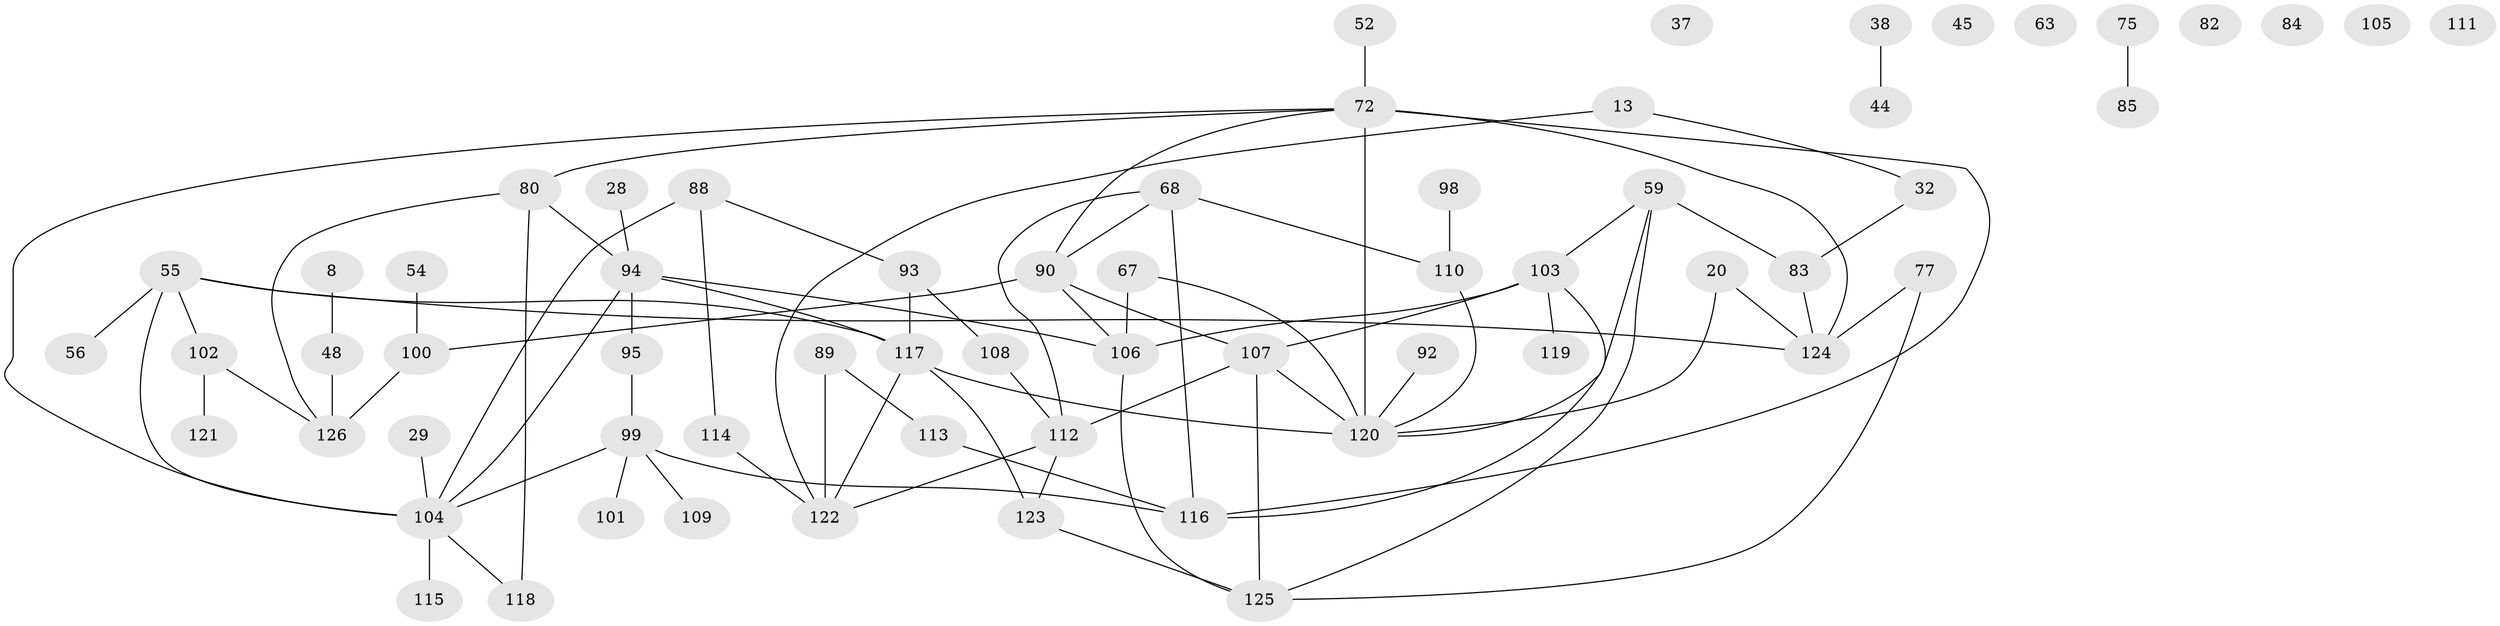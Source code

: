// original degree distribution, {2: 0.2698412698412698, 3: 0.23809523809523808, 4: 0.1111111111111111, 1: 0.21428571428571427, 5: 0.0873015873015873, 0: 0.05555555555555555, 8: 0.007936507936507936, 6: 0.015873015873015872}
// Generated by graph-tools (version 1.1) at 2025/40/03/09/25 04:40:36]
// undirected, 63 vertices, 84 edges
graph export_dot {
graph [start="1"]
  node [color=gray90,style=filled];
  8;
  13;
  20;
  28;
  29;
  32;
  37;
  38;
  44;
  45;
  48;
  52;
  54;
  55;
  56;
  59 [super="+50"];
  63;
  67;
  68 [super="+17+23"];
  72 [super="+30"];
  75;
  77;
  80 [super="+49"];
  82;
  83;
  84;
  85;
  88 [super="+74"];
  89;
  90 [super="+7"];
  92;
  93 [super="+40"];
  94 [super="+91"];
  95 [super="+46"];
  98;
  99 [super="+76"];
  100 [super="+35"];
  101;
  102;
  103 [super="+71"];
  104 [super="+51+96"];
  105;
  106 [super="+5+18+43+70+87"];
  107;
  108;
  109;
  110 [super="+2"];
  111;
  112 [super="+15+27+47+86"];
  113 [super="+61"];
  114 [super="+97+66+62"];
  115;
  116 [super="+81+78"];
  117 [super="+19+21+31+65"];
  118;
  119;
  120 [super="+33+73"];
  121;
  122 [super="+22+79"];
  123 [super="+14"];
  124 [super="+58"];
  125 [super="+60+69"];
  126;
  8 -- 48;
  13 -- 32;
  13 -- 122;
  20 -- 124;
  20 -- 120;
  28 -- 94;
  29 -- 104;
  32 -- 83;
  38 -- 44;
  48 -- 126;
  52 -- 72;
  54 -- 100;
  55 -- 56;
  55 -- 102;
  55 -- 104 [weight=3];
  55 -- 117 [weight=2];
  55 -- 124;
  59 -- 83 [weight=2];
  59 -- 103;
  59 -- 120;
  59 -- 125;
  67 -- 120;
  67 -- 106;
  68 -- 90 [weight=2];
  68 -- 110;
  68 -- 112;
  68 -- 116 [weight=2];
  72 -- 90;
  72 -- 124;
  72 -- 80;
  72 -- 120 [weight=2];
  72 -- 104;
  72 -- 116;
  75 -- 85;
  77 -- 124;
  77 -- 125;
  80 -- 118;
  80 -- 126;
  80 -- 94;
  83 -- 124 [weight=2];
  88 -- 104;
  88 -- 114;
  88 -- 93;
  89 -- 113;
  89 -- 122;
  90 -- 107;
  90 -- 100;
  90 -- 106;
  92 -- 120;
  93 -- 108;
  93 -- 117;
  94 -- 95;
  94 -- 117;
  94 -- 104 [weight=2];
  94 -- 106;
  95 -- 99;
  98 -- 110;
  99 -- 109;
  99 -- 104;
  99 -- 101;
  99 -- 116;
  100 -- 126 [weight=2];
  102 -- 121;
  102 -- 126;
  103 -- 106;
  103 -- 116;
  103 -- 119;
  103 -- 107;
  104 -- 115;
  104 -- 118;
  106 -- 125;
  107 -- 120;
  107 -- 125;
  107 -- 112;
  108 -- 112;
  110 -- 120;
  112 -- 122;
  112 -- 123;
  113 -- 116;
  114 -- 122;
  117 -- 123 [weight=2];
  117 -- 122;
  117 -- 120;
  123 -- 125;
}
